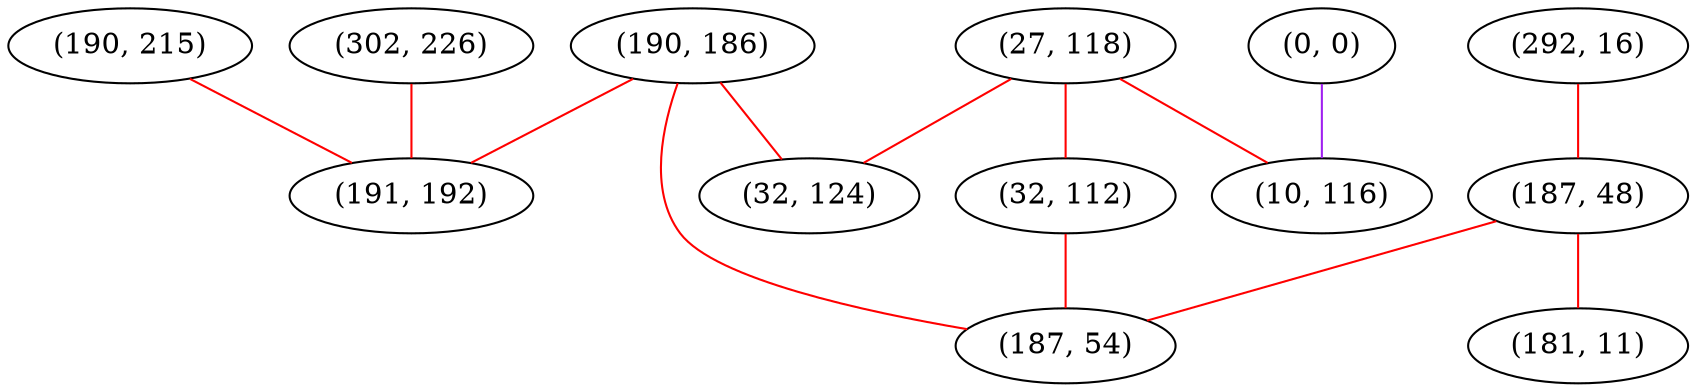 graph "" {
"(190, 186)";
"(27, 118)";
"(190, 215)";
"(0, 0)";
"(292, 16)";
"(187, 48)";
"(32, 112)";
"(10, 116)";
"(181, 11)";
"(302, 226)";
"(191, 192)";
"(187, 54)";
"(32, 124)";
"(190, 186)" -- "(191, 192)"  [color=red, key=0, weight=1];
"(190, 186)" -- "(187, 54)"  [color=red, key=0, weight=1];
"(190, 186)" -- "(32, 124)"  [color=red, key=0, weight=1];
"(27, 118)" -- "(32, 112)"  [color=red, key=0, weight=1];
"(27, 118)" -- "(10, 116)"  [color=red, key=0, weight=1];
"(27, 118)" -- "(32, 124)"  [color=red, key=0, weight=1];
"(190, 215)" -- "(191, 192)"  [color=red, key=0, weight=1];
"(0, 0)" -- "(10, 116)"  [color=purple, key=0, weight=4];
"(292, 16)" -- "(187, 48)"  [color=red, key=0, weight=1];
"(187, 48)" -- "(181, 11)"  [color=red, key=0, weight=1];
"(187, 48)" -- "(187, 54)"  [color=red, key=0, weight=1];
"(32, 112)" -- "(187, 54)"  [color=red, key=0, weight=1];
"(302, 226)" -- "(191, 192)"  [color=red, key=0, weight=1];
}
